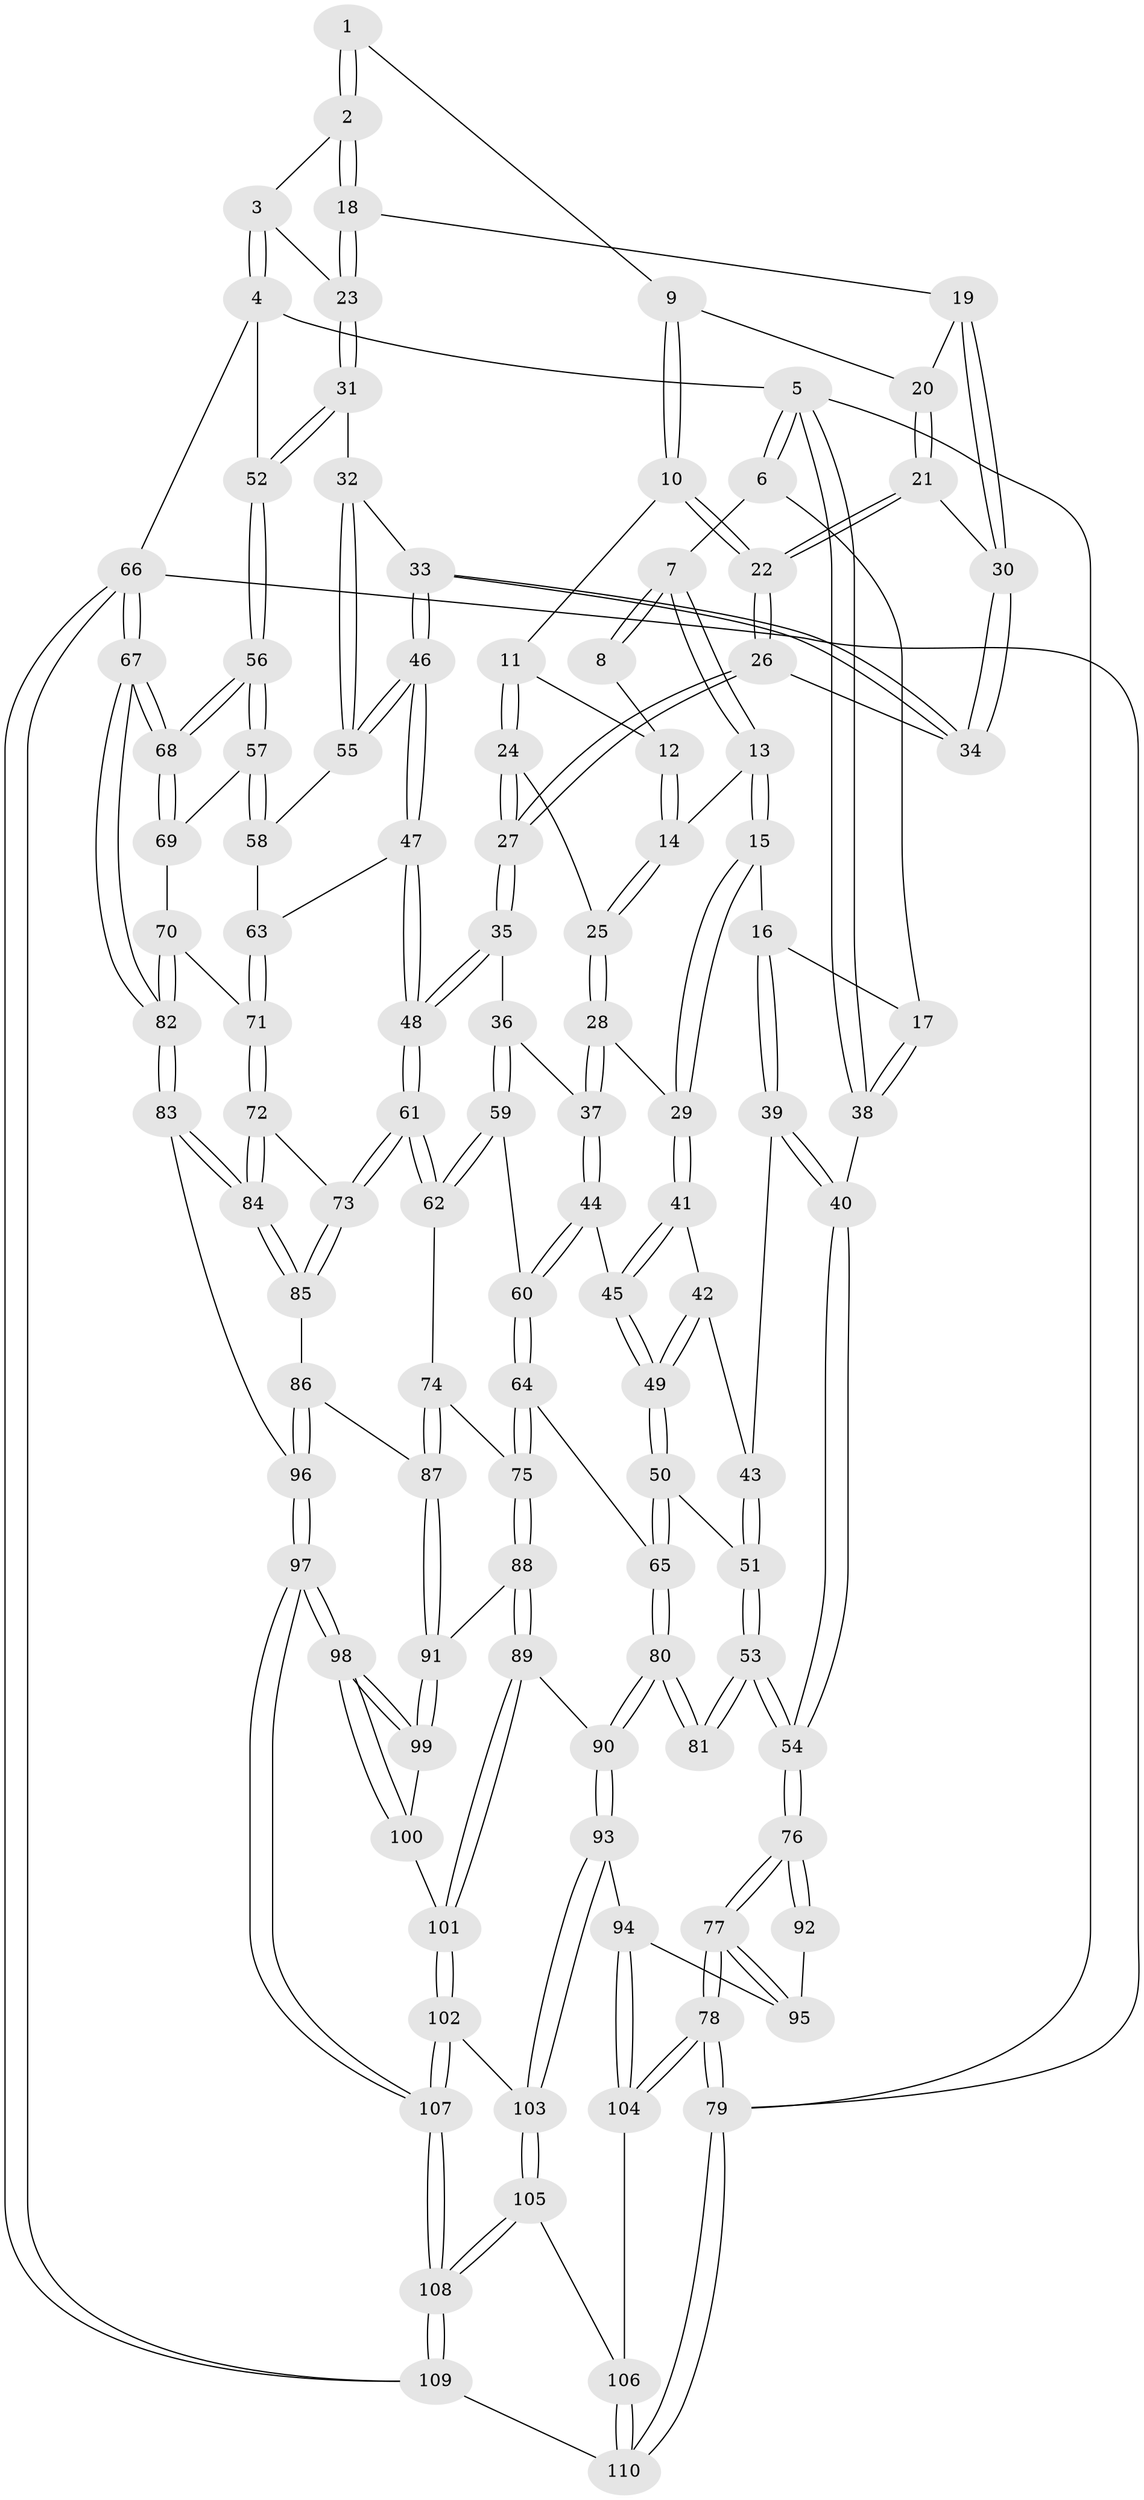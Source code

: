 // coarse degree distribution, {3: 0.29545454545454547, 2: 0.06818181818181818, 4: 0.3181818181818182, 1: 0.022727272727272728, 6: 0.045454545454545456, 5: 0.20454545454545456, 7: 0.022727272727272728, 8: 0.022727272727272728}
// Generated by graph-tools (version 1.1) at 2025/07/03/04/25 22:07:02]
// undirected, 110 vertices, 272 edges
graph export_dot {
graph [start="1"]
  node [color=gray90,style=filled];
  1 [pos="+0.6361790378464355+0"];
  2 [pos="+0.8893744866376616+0"];
  3 [pos="+0.9519368868515153+0"];
  4 [pos="+1+0"];
  5 [pos="+0+0"];
  6 [pos="+0.16516299829344766+0"];
  7 [pos="+0.22824186623316672+0"];
  8 [pos="+0.5508083875682861+0"];
  9 [pos="+0.5912598113129042+0.06958231334367579"];
  10 [pos="+0.5229941315968448+0.1006879885105398"];
  11 [pos="+0.5119941917984957+0.096863840283151"];
  12 [pos="+0.49739263404229384+0"];
  13 [pos="+0.24083351056344238+0"];
  14 [pos="+0.3663956950363636+0.10257794763382082"];
  15 [pos="+0.20717483681224738+0.18680757689620422"];
  16 [pos="+0.11293573981320322+0.15637136048113356"];
  17 [pos="+0.10470182315255833+0.13948147259164445"];
  18 [pos="+0.7391141558458497+0.09501691376865248"];
  19 [pos="+0.7084064631326327+0.1181129393943606"];
  20 [pos="+0.600519466105173+0.07843504185751672"];
  21 [pos="+0.5916263477533716+0.1749631283691269"];
  22 [pos="+0.5840279056860693+0.1799425024467863"];
  23 [pos="+0.851788291594526+0.25318878374933423"];
  24 [pos="+0.43376102437055336+0.143099892832914"];
  25 [pos="+0.36712010335113354+0.11266418835855783"];
  26 [pos="+0.5622574139544119+0.24030965037546476"];
  27 [pos="+0.49510390079734873+0.2912544947399922"];
  28 [pos="+0.2876399006488949+0.17999271577028936"];
  29 [pos="+0.22192667002209715+0.20029017176107083"];
  30 [pos="+0.6953633906735669+0.13597131111237773"];
  31 [pos="+0.8535266893461113+0.25729254288221615"];
  32 [pos="+0.851178604019595+0.26058013632107785"];
  33 [pos="+0.6994709526604688+0.2749899949916096"];
  34 [pos="+0.6955920729351123+0.27031734044478956"];
  35 [pos="+0.4838749614747484+0.32058025305424015"];
  36 [pos="+0.47996349443665964+0.3221968464615727"];
  37 [pos="+0.44254920642955586+0.31976712672820085"];
  38 [pos="+0+0"];
  39 [pos="+0+0.25544014261876763"];
  40 [pos="+0+0.27278640636972995"];
  41 [pos="+0.220197975714213+0.22397811766822648"];
  42 [pos="+0.044926900584255865+0.29399543552532975"];
  43 [pos="+0.0326349398717274+0.2897842536666166"];
  44 [pos="+0.2736080077048495+0.37095110520860813"];
  45 [pos="+0.2224542623091991+0.3674507617943072"];
  46 [pos="+0.6701952779459684+0.4172954427130023"];
  47 [pos="+0.6597404191840075+0.43168397433643985"];
  48 [pos="+0.6377846848122727+0.45242809650891064"];
  49 [pos="+0.20861610418392798+0.3824438735795654"];
  50 [pos="+0.18263584282490322+0.4381792467201474"];
  51 [pos="+0.0649023421711623+0.44438569548100243"];
  52 [pos="+1+0.1829512601806407"];
  53 [pos="+0+0.5073266142319808"];
  54 [pos="+0+0.5210605772933722"];
  55 [pos="+0.844254739352078+0.3511449032375919"];
  56 [pos="+1+0.35913621277969854"];
  57 [pos="+1+0.3670258539270045"];
  58 [pos="+0.8768080455454595+0.4112125195924514"];
  59 [pos="+0.42714131673868794+0.45469271267090466"];
  60 [pos="+0.39102657278036673+0.4895099490541094"];
  61 [pos="+0.637285864240167+0.46851296634448286"];
  62 [pos="+0.5283496755130989+0.5181015375384752"];
  63 [pos="+0.8676003897011588+0.45936450507960164"];
  64 [pos="+0.3770677102460167+0.5459357542843045"];
  65 [pos="+0.20692444545930255+0.5371008520047301"];
  66 [pos="+1+1"];
  67 [pos="+1+0.9671688868825924"];
  68 [pos="+1+0.7898481080536462"];
  69 [pos="+0.9369997448947537+0.4976537807912937"];
  70 [pos="+0.8767251568555547+0.49420050232243606"];
  71 [pos="+0.8707873589630235+0.4916973697275505"];
  72 [pos="+0.8684610114999218+0.49437874317561037"];
  73 [pos="+0.650885928256575+0.49807039510543266"];
  74 [pos="+0.49517556043492933+0.5549860881726248"];
  75 [pos="+0.4055788136811551+0.5872092690487803"];
  76 [pos="+0+0.6237956594759142"];
  77 [pos="+0+0.8827418990449875"];
  78 [pos="+0+1"];
  79 [pos="+0+1"];
  80 [pos="+0.19754530216260138+0.5641611115029923"];
  81 [pos="+0.1477721510368697+0.5818143358732593"];
  82 [pos="+1+0.9204639251072724"];
  83 [pos="+0.8505378396137604+0.7607983953662327"];
  84 [pos="+0.7954383221672486+0.6476574161377107"];
  85 [pos="+0.6679021815873664+0.562635458339105"];
  86 [pos="+0.6073870802240057+0.6363749652524965"];
  87 [pos="+0.5525181877931084+0.6430839751415923"];
  88 [pos="+0.40599407419912587+0.6552465642053639"];
  89 [pos="+0.32658277939539576+0.7176738622993254"];
  90 [pos="+0.23234336066928146+0.6892463734940781"];
  91 [pos="+0.4772632455838841+0.691984247251496"];
  92 [pos="+0.08339506435207382+0.6368210906955959"];
  93 [pos="+0.15565445558023558+0.765284262490095"];
  94 [pos="+0.13734783880770257+0.7742257602170228"];
  95 [pos="+0.11592136116302224+0.7722676339271949"];
  96 [pos="+0.635826762723802+0.8256455472102489"];
  97 [pos="+0.5903522300741508+0.8640868592351968"];
  98 [pos="+0.5581772173912015+0.8248342654582838"];
  99 [pos="+0.4928247158450897+0.7314809772564523"];
  100 [pos="+0.4122390889570643+0.7861535305201005"];
  101 [pos="+0.34742466892981233+0.8064250425176159"];
  102 [pos="+0.34677133969393686+0.8262086352532195"];
  103 [pos="+0.30199237084014524+0.8721075106080923"];
  104 [pos="+0.17087124459286873+0.9047373579453836"];
  105 [pos="+0.2949858673594356+0.8896223384616195"];
  106 [pos="+0.259924276882011+0.9252857811369489"];
  107 [pos="+0.5605660241421595+0.9408349324405892"];
  108 [pos="+0.5584019202364343+1"];
  109 [pos="+0.5610639567227971+1"];
  110 [pos="+0.26989524889818817+1"];
  1 -- 2;
  1 -- 2;
  1 -- 9;
  2 -- 3;
  2 -- 18;
  2 -- 18;
  3 -- 4;
  3 -- 4;
  3 -- 23;
  4 -- 5;
  4 -- 52;
  4 -- 66;
  5 -- 6;
  5 -- 6;
  5 -- 38;
  5 -- 38;
  5 -- 79;
  6 -- 7;
  6 -- 17;
  7 -- 8;
  7 -- 8;
  7 -- 13;
  7 -- 13;
  8 -- 12;
  9 -- 10;
  9 -- 10;
  9 -- 20;
  10 -- 11;
  10 -- 22;
  10 -- 22;
  11 -- 12;
  11 -- 24;
  11 -- 24;
  12 -- 14;
  12 -- 14;
  13 -- 14;
  13 -- 15;
  13 -- 15;
  14 -- 25;
  14 -- 25;
  15 -- 16;
  15 -- 29;
  15 -- 29;
  16 -- 17;
  16 -- 39;
  16 -- 39;
  17 -- 38;
  17 -- 38;
  18 -- 19;
  18 -- 23;
  18 -- 23;
  19 -- 20;
  19 -- 30;
  19 -- 30;
  20 -- 21;
  20 -- 21;
  21 -- 22;
  21 -- 22;
  21 -- 30;
  22 -- 26;
  22 -- 26;
  23 -- 31;
  23 -- 31;
  24 -- 25;
  24 -- 27;
  24 -- 27;
  25 -- 28;
  25 -- 28;
  26 -- 27;
  26 -- 27;
  26 -- 34;
  27 -- 35;
  27 -- 35;
  28 -- 29;
  28 -- 37;
  28 -- 37;
  29 -- 41;
  29 -- 41;
  30 -- 34;
  30 -- 34;
  31 -- 32;
  31 -- 52;
  31 -- 52;
  32 -- 33;
  32 -- 55;
  32 -- 55;
  33 -- 34;
  33 -- 34;
  33 -- 46;
  33 -- 46;
  35 -- 36;
  35 -- 48;
  35 -- 48;
  36 -- 37;
  36 -- 59;
  36 -- 59;
  37 -- 44;
  37 -- 44;
  38 -- 40;
  39 -- 40;
  39 -- 40;
  39 -- 43;
  40 -- 54;
  40 -- 54;
  41 -- 42;
  41 -- 45;
  41 -- 45;
  42 -- 43;
  42 -- 49;
  42 -- 49;
  43 -- 51;
  43 -- 51;
  44 -- 45;
  44 -- 60;
  44 -- 60;
  45 -- 49;
  45 -- 49;
  46 -- 47;
  46 -- 47;
  46 -- 55;
  46 -- 55;
  47 -- 48;
  47 -- 48;
  47 -- 63;
  48 -- 61;
  48 -- 61;
  49 -- 50;
  49 -- 50;
  50 -- 51;
  50 -- 65;
  50 -- 65;
  51 -- 53;
  51 -- 53;
  52 -- 56;
  52 -- 56;
  53 -- 54;
  53 -- 54;
  53 -- 81;
  53 -- 81;
  54 -- 76;
  54 -- 76;
  55 -- 58;
  56 -- 57;
  56 -- 57;
  56 -- 68;
  56 -- 68;
  57 -- 58;
  57 -- 58;
  57 -- 69;
  58 -- 63;
  59 -- 60;
  59 -- 62;
  59 -- 62;
  60 -- 64;
  60 -- 64;
  61 -- 62;
  61 -- 62;
  61 -- 73;
  61 -- 73;
  62 -- 74;
  63 -- 71;
  63 -- 71;
  64 -- 65;
  64 -- 75;
  64 -- 75;
  65 -- 80;
  65 -- 80;
  66 -- 67;
  66 -- 67;
  66 -- 109;
  66 -- 109;
  66 -- 79;
  67 -- 68;
  67 -- 68;
  67 -- 82;
  67 -- 82;
  68 -- 69;
  68 -- 69;
  69 -- 70;
  70 -- 71;
  70 -- 82;
  70 -- 82;
  71 -- 72;
  71 -- 72;
  72 -- 73;
  72 -- 84;
  72 -- 84;
  73 -- 85;
  73 -- 85;
  74 -- 75;
  74 -- 87;
  74 -- 87;
  75 -- 88;
  75 -- 88;
  76 -- 77;
  76 -- 77;
  76 -- 92;
  76 -- 92;
  77 -- 78;
  77 -- 78;
  77 -- 95;
  77 -- 95;
  78 -- 79;
  78 -- 79;
  78 -- 104;
  78 -- 104;
  79 -- 110;
  79 -- 110;
  80 -- 81;
  80 -- 81;
  80 -- 90;
  80 -- 90;
  82 -- 83;
  82 -- 83;
  83 -- 84;
  83 -- 84;
  83 -- 96;
  84 -- 85;
  84 -- 85;
  85 -- 86;
  86 -- 87;
  86 -- 96;
  86 -- 96;
  87 -- 91;
  87 -- 91;
  88 -- 89;
  88 -- 89;
  88 -- 91;
  89 -- 90;
  89 -- 101;
  89 -- 101;
  90 -- 93;
  90 -- 93;
  91 -- 99;
  91 -- 99;
  92 -- 95;
  93 -- 94;
  93 -- 103;
  93 -- 103;
  94 -- 95;
  94 -- 104;
  94 -- 104;
  96 -- 97;
  96 -- 97;
  97 -- 98;
  97 -- 98;
  97 -- 107;
  97 -- 107;
  98 -- 99;
  98 -- 99;
  98 -- 100;
  98 -- 100;
  99 -- 100;
  100 -- 101;
  101 -- 102;
  101 -- 102;
  102 -- 103;
  102 -- 107;
  102 -- 107;
  103 -- 105;
  103 -- 105;
  104 -- 106;
  105 -- 106;
  105 -- 108;
  105 -- 108;
  106 -- 110;
  106 -- 110;
  107 -- 108;
  107 -- 108;
  108 -- 109;
  108 -- 109;
  109 -- 110;
}
